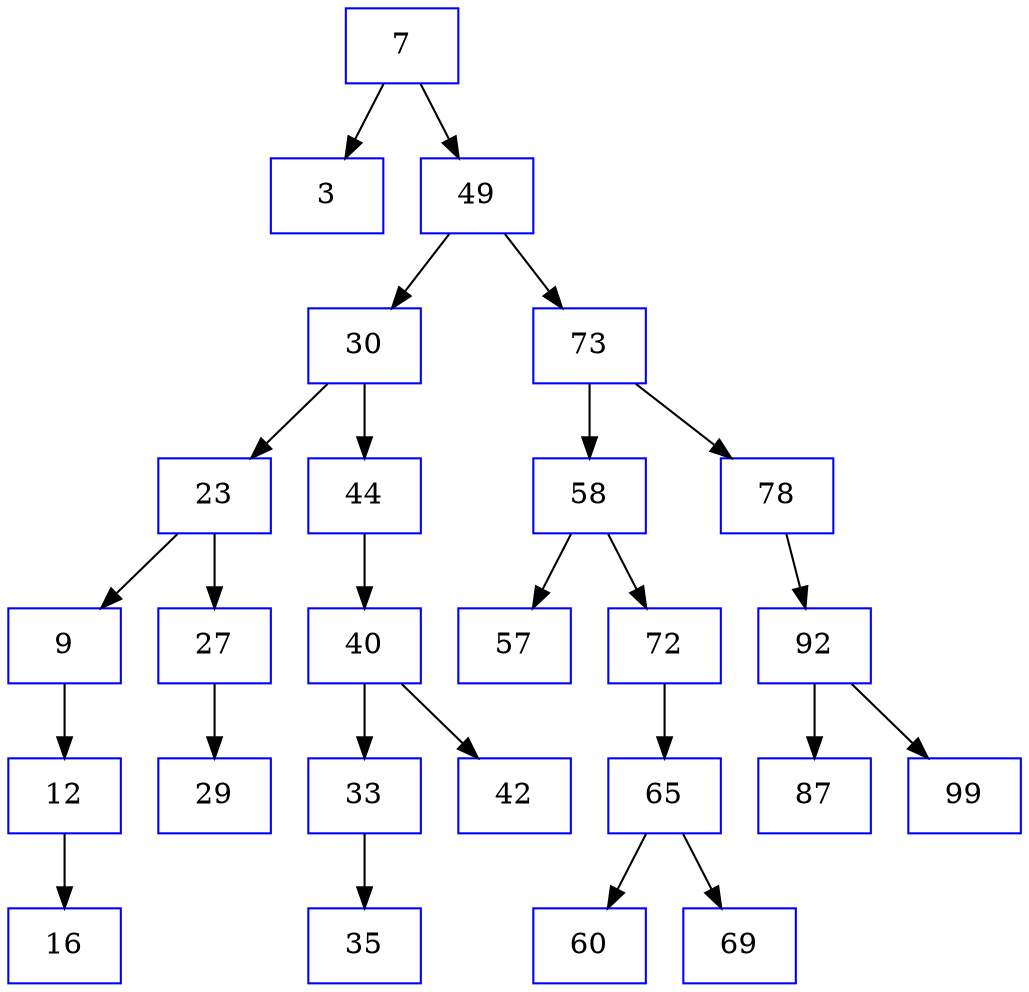 digraph G{
 node [shape=box, color=blue]
7->3;
7->49;
49->30;
49->73;
30->23;
30->44;
73->58;
73->78;
23->9;
23->27;
44->40;
58->57;
58->72;
78->92;
9->12;
27->29;
40->33;
40->42;
72->65;
92->87;
92->99;
12->16;
33->35;
65->60;
65->69;
}
